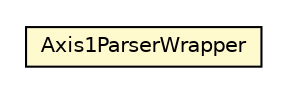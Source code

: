 #!/usr/local/bin/dot
#
# Class diagram 
# Generated by UMLGraph version R5_6-24-gf6e263 (http://www.umlgraph.org/)
#

digraph G {
	edge [fontname="Helvetica",fontsize=10,labelfontname="Helvetica",labelfontsize=10];
	node [fontname="Helvetica",fontsize=10,shape=plaintext];
	nodesep=0.25;
	ranksep=0.5;
	// org.universAAL.ri.wsdlToolkit.parser.Axis1ParserWrapper
	c9519 [label=<<table title="org.universAAL.ri.wsdlToolkit.parser.Axis1ParserWrapper" border="0" cellborder="1" cellspacing="0" cellpadding="2" port="p" bgcolor="lemonChiffon" href="./Axis1ParserWrapper.html">
		<tr><td><table border="0" cellspacing="0" cellpadding="1">
<tr><td align="center" balign="center"> Axis1ParserWrapper </td></tr>
		</table></td></tr>
		</table>>, URL="./Axis1ParserWrapper.html", fontname="Helvetica", fontcolor="black", fontsize=10.0];
}

